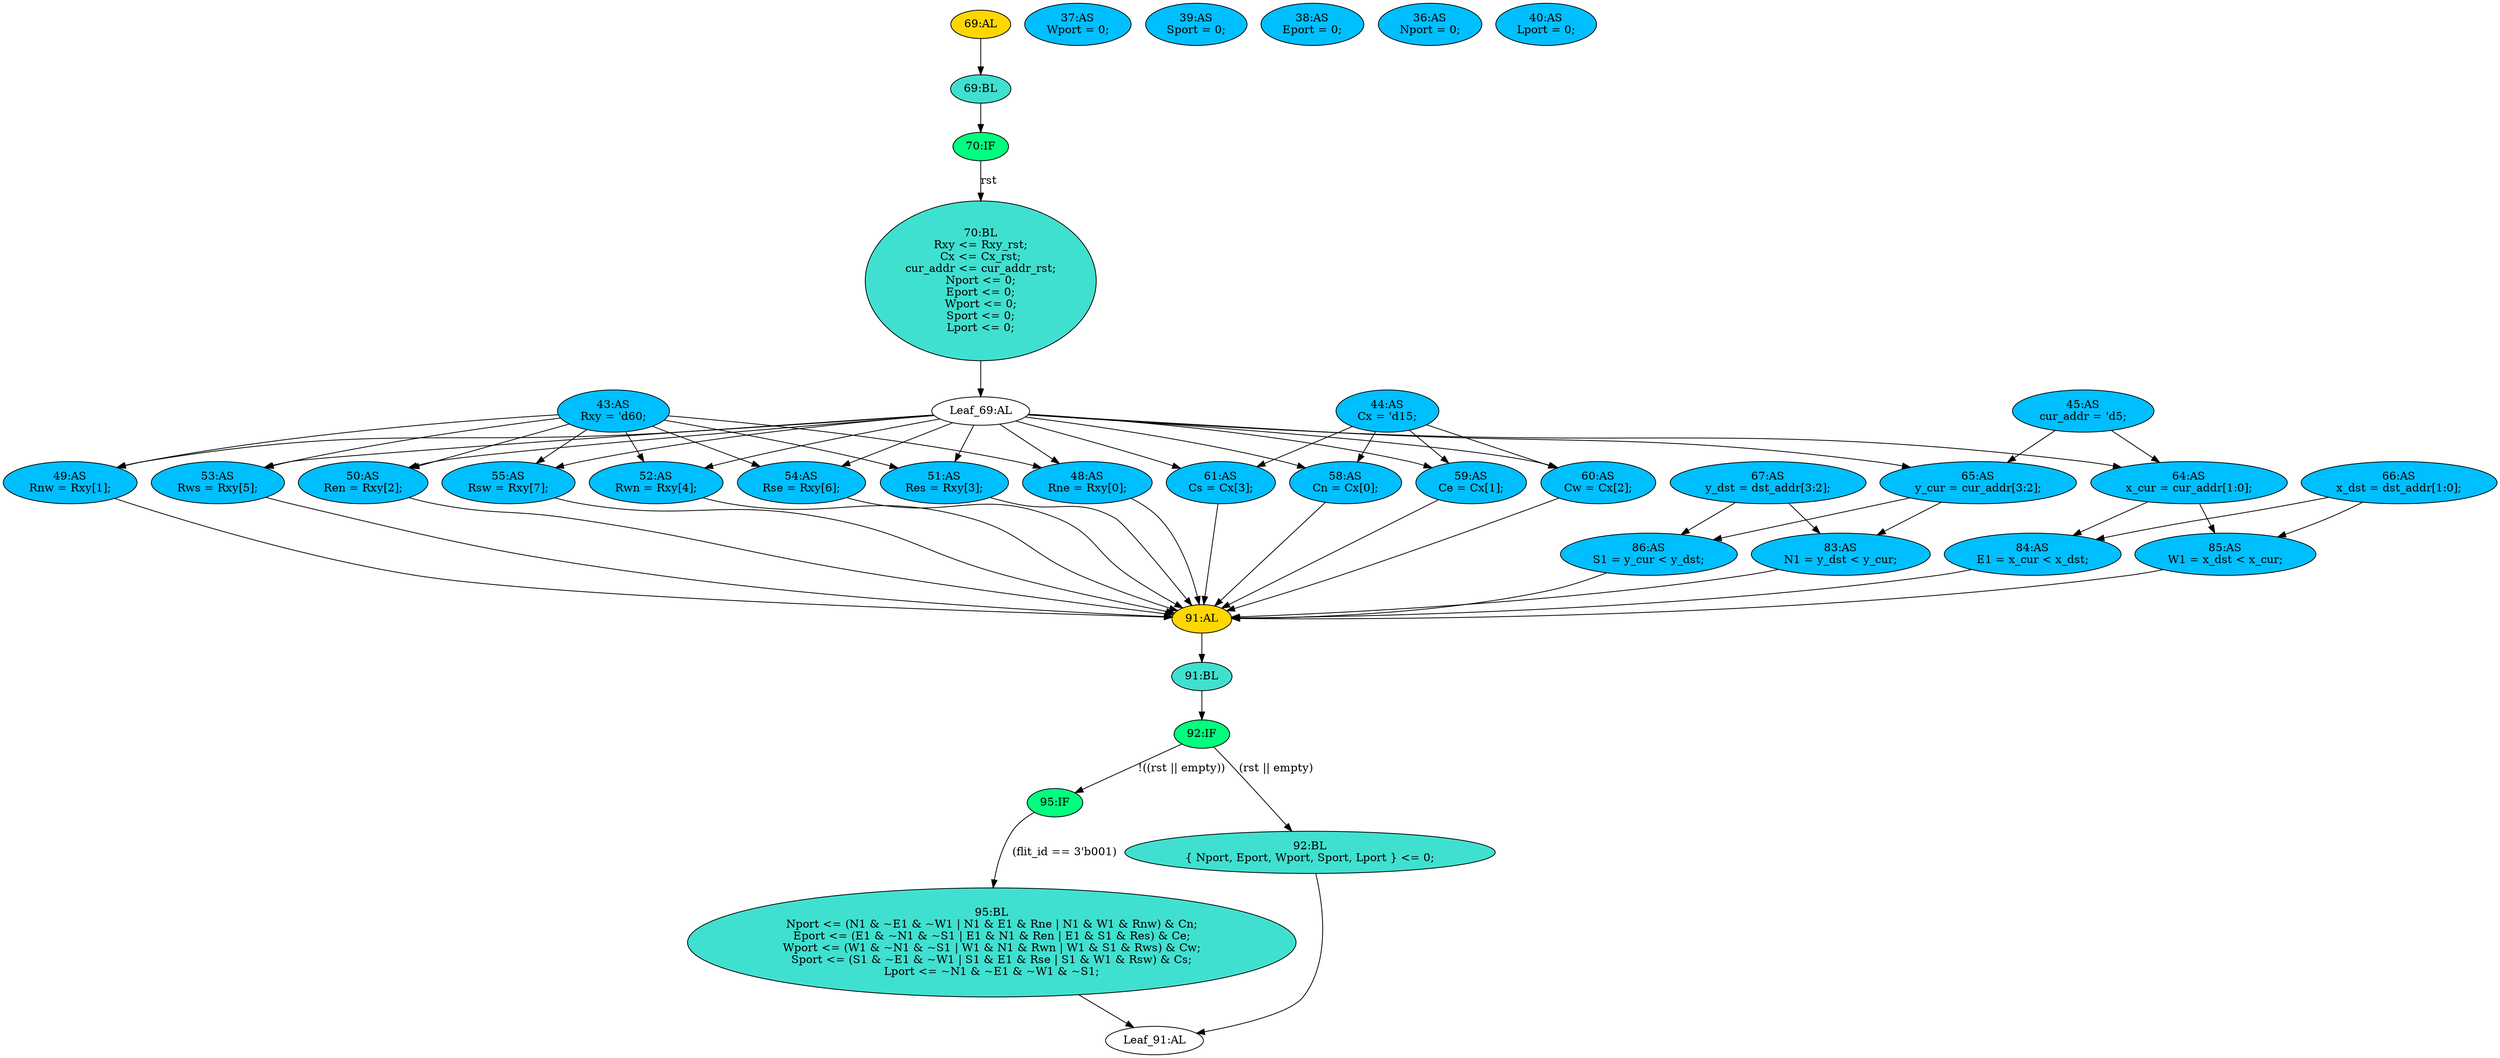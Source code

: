 strict digraph "compose( ,  )" {
	node [label="\N"];
	"69:BL"	 [ast="<pyverilog.vparser.ast.Block object at 0x7fdf571f2e90>",
		fillcolor=turquoise,
		label="69:BL",
		statements="[]",
		style=filled,
		typ=Block];
	"70:IF"	 [ast="<pyverilog.vparser.ast.IfStatement object at 0x7fdf571f2cd0>",
		fillcolor=springgreen,
		label="70:IF",
		statements="[]",
		style=filled,
		typ=IfStatement];
	"69:BL" -> "70:IF"	 [cond="[]",
		lineno=None];
	"43:AS"	 [ast="<pyverilog.vparser.ast.Assign object at 0x7fdf57947cd0>",
		def_var="['Rxy']",
		fillcolor=deepskyblue,
		label="43:AS
Rxy = 'd60;",
		statements="[]",
		style=filled,
		typ=Assign,
		use_var="[]"];
	"53:AS"	 [ast="<pyverilog.vparser.ast.Assign object at 0x7fdf571e7150>",
		def_var="['Rws']",
		fillcolor=deepskyblue,
		label="53:AS
Rws = Rxy[5];",
		statements="[]",
		style=filled,
		typ=Assign,
		use_var="['Rxy']"];
	"43:AS" -> "53:AS";
	"50:AS"	 [ast="<pyverilog.vparser.ast.Assign object at 0x7fdf57d86a50>",
		def_var="['Ren']",
		fillcolor=deepskyblue,
		label="50:AS
Ren = Rxy[2];",
		statements="[]",
		style=filled,
		typ=Assign,
		use_var="['Rxy']"];
	"43:AS" -> "50:AS";
	"54:AS"	 [ast="<pyverilog.vparser.ast.Assign object at 0x7fdf571e7390>",
		def_var="['Rse']",
		fillcolor=deepskyblue,
		label="54:AS
Rse = Rxy[6];",
		statements="[]",
		style=filled,
		typ=Assign,
		use_var="['Rxy']"];
	"43:AS" -> "54:AS";
	"51:AS"	 [ast="<pyverilog.vparser.ast.Assign object at 0x7fdf57d86c90>",
		def_var="['Res']",
		fillcolor=deepskyblue,
		label="51:AS
Res = Rxy[3];",
		statements="[]",
		style=filled,
		typ=Assign,
		use_var="['Rxy']"];
	"43:AS" -> "51:AS";
	"49:AS"	 [ast="<pyverilog.vparser.ast.Assign object at 0x7fdf57d86810>",
		def_var="['Rnw']",
		fillcolor=deepskyblue,
		label="49:AS
Rnw = Rxy[1];",
		statements="[]",
		style=filled,
		typ=Assign,
		use_var="['Rxy']"];
	"43:AS" -> "49:AS";
	"55:AS"	 [ast="<pyverilog.vparser.ast.Assign object at 0x7fdf571e75d0>",
		def_var="['Rsw']",
		fillcolor=deepskyblue,
		label="55:AS
Rsw = Rxy[7];",
		statements="[]",
		style=filled,
		typ=Assign,
		use_var="['Rxy']"];
	"43:AS" -> "55:AS";
	"52:AS"	 [ast="<pyverilog.vparser.ast.Assign object at 0x7fdf57d86ed0>",
		def_var="['Rwn']",
		fillcolor=deepskyblue,
		label="52:AS
Rwn = Rxy[4];",
		statements="[]",
		style=filled,
		typ=Assign,
		use_var="['Rxy']"];
	"43:AS" -> "52:AS";
	"48:AS"	 [ast="<pyverilog.vparser.ast.Assign object at 0x7fdf57d865d0>",
		def_var="['Rne']",
		fillcolor=deepskyblue,
		label="48:AS
Rne = Rxy[0];",
		statements="[]",
		style=filled,
		typ=Assign,
		use_var="['Rxy']"];
	"43:AS" -> "48:AS";
	"44:AS"	 [ast="<pyverilog.vparser.ast.Assign object at 0x7fdf57d86090>",
		def_var="['Cx']",
		fillcolor=deepskyblue,
		label="44:AS
Cx = 'd15;",
		statements="[]",
		style=filled,
		typ=Assign,
		use_var="[]"];
	"61:AS"	 [ast="<pyverilog.vparser.ast.Assign object at 0x7fdf571e7ed0>",
		def_var="['Cs']",
		fillcolor=deepskyblue,
		label="61:AS
Cs = Cx[3];",
		statements="[]",
		style=filled,
		typ=Assign,
		use_var="['Cx']"];
	"44:AS" -> "61:AS";
	"58:AS"	 [ast="<pyverilog.vparser.ast.Assign object at 0x7fdf571e7810>",
		def_var="['Cn']",
		fillcolor=deepskyblue,
		label="58:AS
Cn = Cx[0];",
		statements="[]",
		style=filled,
		typ=Assign,
		use_var="['Cx']"];
	"44:AS" -> "58:AS";
	"59:AS"	 [ast="<pyverilog.vparser.ast.Assign object at 0x7fdf571e7a50>",
		def_var="['Ce']",
		fillcolor=deepskyblue,
		label="59:AS
Ce = Cx[1];",
		statements="[]",
		style=filled,
		typ=Assign,
		use_var="['Cx']"];
	"44:AS" -> "59:AS";
	"60:AS"	 [ast="<pyverilog.vparser.ast.Assign object at 0x7fdf571e7c90>",
		def_var="['Cw']",
		fillcolor=deepskyblue,
		label="60:AS
Cw = Cx[2];",
		statements="[]",
		style=filled,
		typ=Assign,
		use_var="['Cx']"];
	"44:AS" -> "60:AS";
	"91:AL"	 [ast="<pyverilog.vparser.ast.Always object at 0x7fdf57186390>",
		clk_sens=True,
		fillcolor=gold,
		label="91:AL",
		sens="['clk']",
		statements="[]",
		style=filled,
		typ=Always,
		use_var="['flit_id', 'Cw', 'Cn', 'Res', 'S1', 'Rne', 'Rnw', 'Cs', 'Rws', 'Ren', 'Rwn', 'W1', 'Rse', 'rst', 'N1', 'Rsw', 'E1', 'empty', 'Ce']"];
	"61:AS" -> "91:AL";
	"58:AS" -> "91:AL";
	"59:AS" -> "91:AL";
	"91:BL"	 [ast="<pyverilog.vparser.ast.Block object at 0x7fdf57186450>",
		fillcolor=turquoise,
		label="91:BL",
		statements="[]",
		style=filled,
		typ=Block];
	"91:AL" -> "91:BL"	 [cond="[]",
		lineno=None];
	"37:AS"	 [ast="<pyverilog.vparser.ast.Assign object at 0x7fdf57d1ab90>",
		def_var="['Wport']",
		fillcolor=deepskyblue,
		label="37:AS
Wport = 0;",
		statements="[]",
		style=filled,
		typ=Assign,
		use_var="[]"];
	"53:AS" -> "91:AL";
	"70:BL"	 [ast="<pyverilog.vparser.ast.Block object at 0x7fdf571e67d0>",
		fillcolor=turquoise,
		label="70:BL
Rxy <= Rxy_rst;
Cx <= Cx_rst;
cur_addr <= cur_addr_rst;
Nport <= 0;
Eport <= 0;
Wport <= 0;
Sport <= 0;
Lport <= 0;",
		statements="[<pyverilog.vparser.ast.NonblockingSubstitution object at 0x7fdf571e6050>, <pyverilog.vparser.ast.NonblockingSubstitution object \
at 0x7fdf571e6190>, <pyverilog.vparser.ast.NonblockingSubstitution object at 0x7fdf571e6310>, <pyverilog.vparser.ast.NonblockingSubstitution \
object at 0x7fdf571e6450>, <pyverilog.vparser.ast.NonblockingSubstitution object at 0x7fdf571e6590>, <pyverilog.vparser.ast.NonblockingSubstitution \
object at 0x7fdf571e66d0>, <pyverilog.vparser.ast.NonblockingSubstitution object at 0x7fdf571e6810>, <pyverilog.vparser.ast.NonblockingSubstitution \
object at 0x7fdf571e6950>]",
		style=filled,
		typ=Block];
	"Leaf_69:AL"	 [def_var="['Lport', 'Nport', 'cur_addr', 'Rxy', 'Cx', 'Wport', 'Sport', 'Eport']",
		label="Leaf_69:AL"];
	"70:BL" -> "Leaf_69:AL"	 [cond="[]",
		lineno=None];
	"95:BL"	 [ast="<pyverilog.vparser.ast.Block object at 0x7fdf57d10290>",
		fillcolor=turquoise,
		label="95:BL
Nport <= (N1 & ~E1 & ~W1 | N1 & E1 & Rne | N1 & W1 & Rnw) & Cn;
Eport <= (E1 & ~N1 & ~S1 | E1 & N1 & Ren | E1 & S1 & Res) & \
Ce;
Wport <= (W1 & ~N1 & ~S1 | W1 & N1 & Rwn | W1 & S1 & Rws) & Cw;
Sport <= (S1 & ~E1 & ~W1 | S1 & E1 & Rse | S1 & W1 & Rsw) & \
Cs;
Lport <= ~N1 & ~E1 & ~W1 & ~S1;",
		statements="[<pyverilog.vparser.ast.NonblockingSubstitution object at 0x7fdf57186e90>, <pyverilog.vparser.ast.NonblockingSubstitution object \
at 0x7fdf57d3e690>, <pyverilog.vparser.ast.NonblockingSubstitution object at 0x7fdf57d3ecd0>, <pyverilog.vparser.ast.NonblockingSubstitution \
object at 0x7fdf57d10350>, <pyverilog.vparser.ast.NonblockingSubstitution object at 0x7fdf57d10490>]",
		style=filled,
		typ=Block];
	"Leaf_91:AL"	 [def_var="['Lport', 'Nport', 'Sport', 'Eport', 'Wport']",
		label="Leaf_91:AL"];
	"95:BL" -> "Leaf_91:AL"	 [cond="[]",
		lineno=None];
	"86:AS"	 [ast="<pyverilog.vparser.ast.Assign object at 0x7fdf571861d0>",
		def_var="['S1']",
		fillcolor=deepskyblue,
		label="86:AS
S1 = y_cur < y_dst;",
		statements="[]",
		style=filled,
		typ=Assign,
		use_var="['y_cur', 'y_dst']"];
	"86:AS" -> "91:AL";
	"84:AS"	 [ast="<pyverilog.vparser.ast.Assign object at 0x7fdf571e6d10>",
		def_var="['E1']",
		fillcolor=deepskyblue,
		label="84:AS
E1 = x_cur < x_dst;",
		statements="[]",
		style=filled,
		typ=Assign,
		use_var="['x_cur', 'x_dst']"];
	"84:AS" -> "91:AL";
	"60:AS" -> "91:AL";
	"50:AS" -> "91:AL";
	"39:AS"	 [ast="<pyverilog.vparser.ast.Assign object at 0x7fdf5824a9d0>",
		def_var="['Sport']",
		fillcolor=deepskyblue,
		label="39:AS
Sport = 0;",
		statements="[]",
		style=filled,
		typ=Assign,
		use_var="[]"];
	"67:AS"	 [ast="<pyverilog.vparser.ast.Assign object at 0x7fdf571f2c10>",
		def_var="['y_dst']",
		fillcolor=deepskyblue,
		label="67:AS
y_dst = dst_addr[3:2];",
		statements="[]",
		style=filled,
		typ=Assign,
		use_var="['dst_addr']"];
	"67:AS" -> "86:AS";
	"83:AS"	 [ast="<pyverilog.vparser.ast.Assign object at 0x7fdf571e6ad0>",
		def_var="['N1']",
		fillcolor=deepskyblue,
		label="83:AS
N1 = y_dst < y_cur;",
		statements="[]",
		style=filled,
		typ=Assign,
		use_var="['y_dst', 'y_cur']"];
	"67:AS" -> "83:AS";
	"85:AS"	 [ast="<pyverilog.vparser.ast.Assign object at 0x7fdf571e6f50>",
		def_var="['W1']",
		fillcolor=deepskyblue,
		label="85:AS
W1 = x_dst < x_cur;",
		statements="[]",
		style=filled,
		typ=Assign,
		use_var="['x_dst', 'x_cur']"];
	"85:AS" -> "91:AL";
	"54:AS" -> "91:AL";
	"38:AS"	 [ast="<pyverilog.vparser.ast.Assign object at 0x7fdf57d1acd0>",
		def_var="['Eport']",
		fillcolor=deepskyblue,
		label="38:AS
Eport = 0;",
		statements="[]",
		style=filled,
		typ=Assign,
		use_var="[]"];
	"69:AL"	 [ast="<pyverilog.vparser.ast.Always object at 0x7fdf571f2dd0>",
		clk_sens=True,
		fillcolor=gold,
		label="69:AL",
		sens="['clk']",
		statements="[]",
		style=filled,
		typ=Always,
		use_var="['rst', 'Cx_rst', 'cur_addr_rst', 'Rxy_rst']"];
	"69:AL" -> "69:BL"	 [cond="[]",
		lineno=None];
	"92:IF"	 [ast="<pyverilog.vparser.ast.IfStatement object at 0x7fdf57186810>",
		fillcolor=springgreen,
		label="92:IF",
		statements="[]",
		style=filled,
		typ=IfStatement];
	"95:IF"	 [ast="<pyverilog.vparser.ast.IfStatement object at 0x7fdf57186950>",
		fillcolor=springgreen,
		label="95:IF",
		statements="[]",
		style=filled,
		typ=IfStatement];
	"92:IF" -> "95:IF"	 [cond="['rst', 'empty']",
		label="!((rst || empty))",
		lineno=92];
	"92:BL"	 [ast="<pyverilog.vparser.ast.Block object at 0x7fdf571865d0>",
		fillcolor=turquoise,
		label="92:BL
{ Nport, Eport, Wport, Sport, Lport } <= 0;",
		statements="[<pyverilog.vparser.ast.NonblockingSubstitution object at 0x7fdf57186790>]",
		style=filled,
		typ=Block];
	"92:IF" -> "92:BL"	 [cond="['rst', 'empty']",
		label="(rst || empty)",
		lineno=92];
	"45:AS"	 [ast="<pyverilog.vparser.ast.Assign object at 0x7fdf57d86310>",
		def_var="['cur_addr']",
		fillcolor=deepskyblue,
		label="45:AS
cur_addr = 'd5;",
		statements="[]",
		style=filled,
		typ=Assign,
		use_var="[]"];
	"65:AS"	 [ast="<pyverilog.vparser.ast.Assign object at 0x7fdf571f2590>",
		def_var="['y_cur']",
		fillcolor=deepskyblue,
		label="65:AS
y_cur = cur_addr[3:2];",
		statements="[]",
		style=filled,
		typ=Assign,
		use_var="['cur_addr']"];
	"45:AS" -> "65:AS";
	"64:AS"	 [ast="<pyverilog.vparser.ast.Assign object at 0x7fdf571f2250>",
		def_var="['x_cur']",
		fillcolor=deepskyblue,
		label="64:AS
x_cur = cur_addr[1:0];",
		statements="[]",
		style=filled,
		typ=Assign,
		use_var="['cur_addr']"];
	"45:AS" -> "64:AS";
	"70:IF" -> "70:BL"	 [cond="['rst']",
		label=rst,
		lineno=70];
	"91:BL" -> "92:IF"	 [cond="[]",
		lineno=None];
	"83:AS" -> "91:AL";
	"36:AS"	 [ast="<pyverilog.vparser.ast.Assign object at 0x7fdf57d25c90>",
		def_var="['Nport']",
		fillcolor=deepskyblue,
		label="36:AS
Nport = 0;",
		statements="[]",
		style=filled,
		typ=Assign,
		use_var="[]"];
	"51:AS" -> "91:AL";
	"65:AS" -> "86:AS";
	"65:AS" -> "83:AS";
	"Leaf_69:AL" -> "61:AS";
	"Leaf_69:AL" -> "58:AS";
	"Leaf_69:AL" -> "59:AS";
	"Leaf_69:AL" -> "53:AS";
	"Leaf_69:AL" -> "60:AS";
	"Leaf_69:AL" -> "50:AS";
	"Leaf_69:AL" -> "54:AS";
	"Leaf_69:AL" -> "51:AS";
	"Leaf_69:AL" -> "65:AS";
	"Leaf_69:AL" -> "49:AS";
	"Leaf_69:AL" -> "64:AS";
	"Leaf_69:AL" -> "55:AS";
	"Leaf_69:AL" -> "52:AS";
	"Leaf_69:AL" -> "48:AS";
	"40:AS"	 [ast="<pyverilog.vparser.ast.Assign object at 0x7fdf57d8fc50>",
		def_var="['Lport']",
		fillcolor=deepskyblue,
		label="40:AS
Lport = 0;",
		statements="[]",
		style=filled,
		typ=Assign,
		use_var="[]"];
	"49:AS" -> "91:AL";
	"64:AS" -> "84:AS";
	"64:AS" -> "85:AS";
	"66:AS"	 [ast="<pyverilog.vparser.ast.Assign object at 0x7fdf571f28d0>",
		def_var="['x_dst']",
		fillcolor=deepskyblue,
		label="66:AS
x_dst = dst_addr[1:0];",
		statements="[]",
		style=filled,
		typ=Assign,
		use_var="['dst_addr']"];
	"66:AS" -> "84:AS";
	"66:AS" -> "85:AS";
	"55:AS" -> "91:AL";
	"52:AS" -> "91:AL";
	"95:IF" -> "95:BL"	 [cond="['flit_id']",
		label="(flit_id == 3'b001)",
		lineno=95];
	"92:BL" -> "Leaf_91:AL"	 [cond="[]",
		lineno=None];
	"48:AS" -> "91:AL";
}
